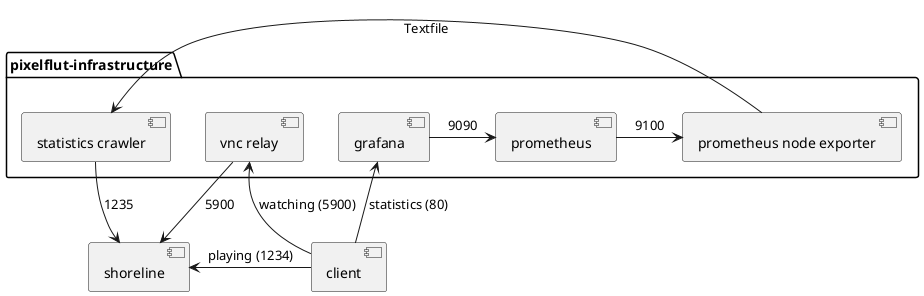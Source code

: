 @startuml
[shoreline]

package "pixelflut-infrastructure" {
  [vnc relay]
  [prometheus]
  [prometheus node exporter]
  [statistics crawler]
  [grafana]
}

[client]

[vnc relay]                ->  [shoreline]                : 5900
[grafana]                  ->  [prometheus]               : 9090
[prometheus]               ->  [prometheus node exporter] : 9100
[prometheus node exporter] ->  [statistics crawler]       : Textfile
[statistics crawler]       --> [shoreline]                : 1235

[shoreline]                <-  [client]                   : playing (1234)
[vnc relay]                <-  [client]                   : watching (5900)
[grafana]                  <-  [client]                   : statistics (80)
@enduml
